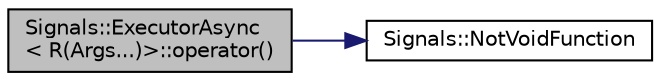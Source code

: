digraph "Signals::ExecutorAsync&lt; R(Args...)&gt;::operator()"
{
 // INTERACTIVE_SVG=YES
  edge [fontname="Helvetica",fontsize="10",labelfontname="Helvetica",labelfontsize="10"];
  node [fontname="Helvetica",fontsize="10",shape=record];
  rankdir="LR";
  Node1 [label="Signals::ExecutorAsync\l\< R(Args...)\>::operator()",height=0.2,width=0.4,color="black", fillcolor="grey75", style="filled", fontcolor="black"];
  Node1 -> Node2 [color="midnightblue",fontsize="10",style="solid",fontname="Helvetica"];
  Node2 [label="Signals::NotVoidFunction",height=0.2,width=0.4,color="black", fillcolor="white", style="filled",URL="$namespace_signals.html#a1cdbaee6bca772ef52d331ea2deebe01"];
}
